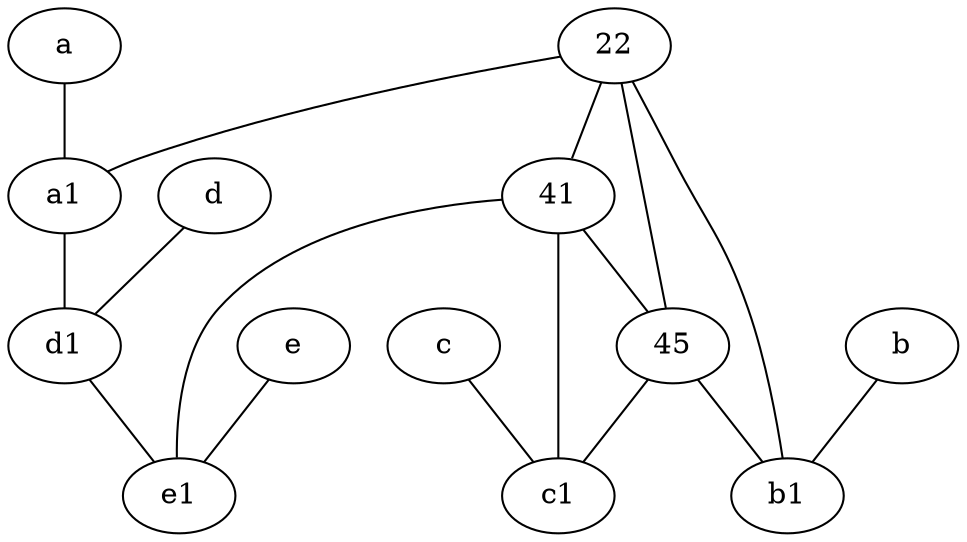 graph {
	node [labelfontsize=50]
	a1 [labelfontsize=50 pos="8,3!"]
	c1 [labelfontsize=50 pos="4.5,3!"]
	c [labelfontsize=50 pos="4.5,2!"]
	b1 [labelfontsize=50 pos="9,4!"]
	41 [labelfontsize=50]
	22 [labelfontsize=50]
	45 [labelfontsize=50]
	a [labelfontsize=50 pos="8,2!"]
	d [labelfontsize=50 pos="2,5!"]
	e1 [labelfontsize=50 pos="7,7!"]
	b [labelfontsize=50 pos="10,4!"]
	d1 [labelfontsize=50 pos="3,5!"]
	e [labelfontsize=50 pos="7,9!"]
	22 -- 45
	45 -- c1
	22 -- a1
	d -- d1
	e -- e1
	d1 -- e1
	41 -- 45
	41 -- e1
	a1 -- d1
	c -- c1
	a -- a1
	22 -- 41
	45 -- b1
	22 -- b1
	b -- b1
	41 -- c1
}

